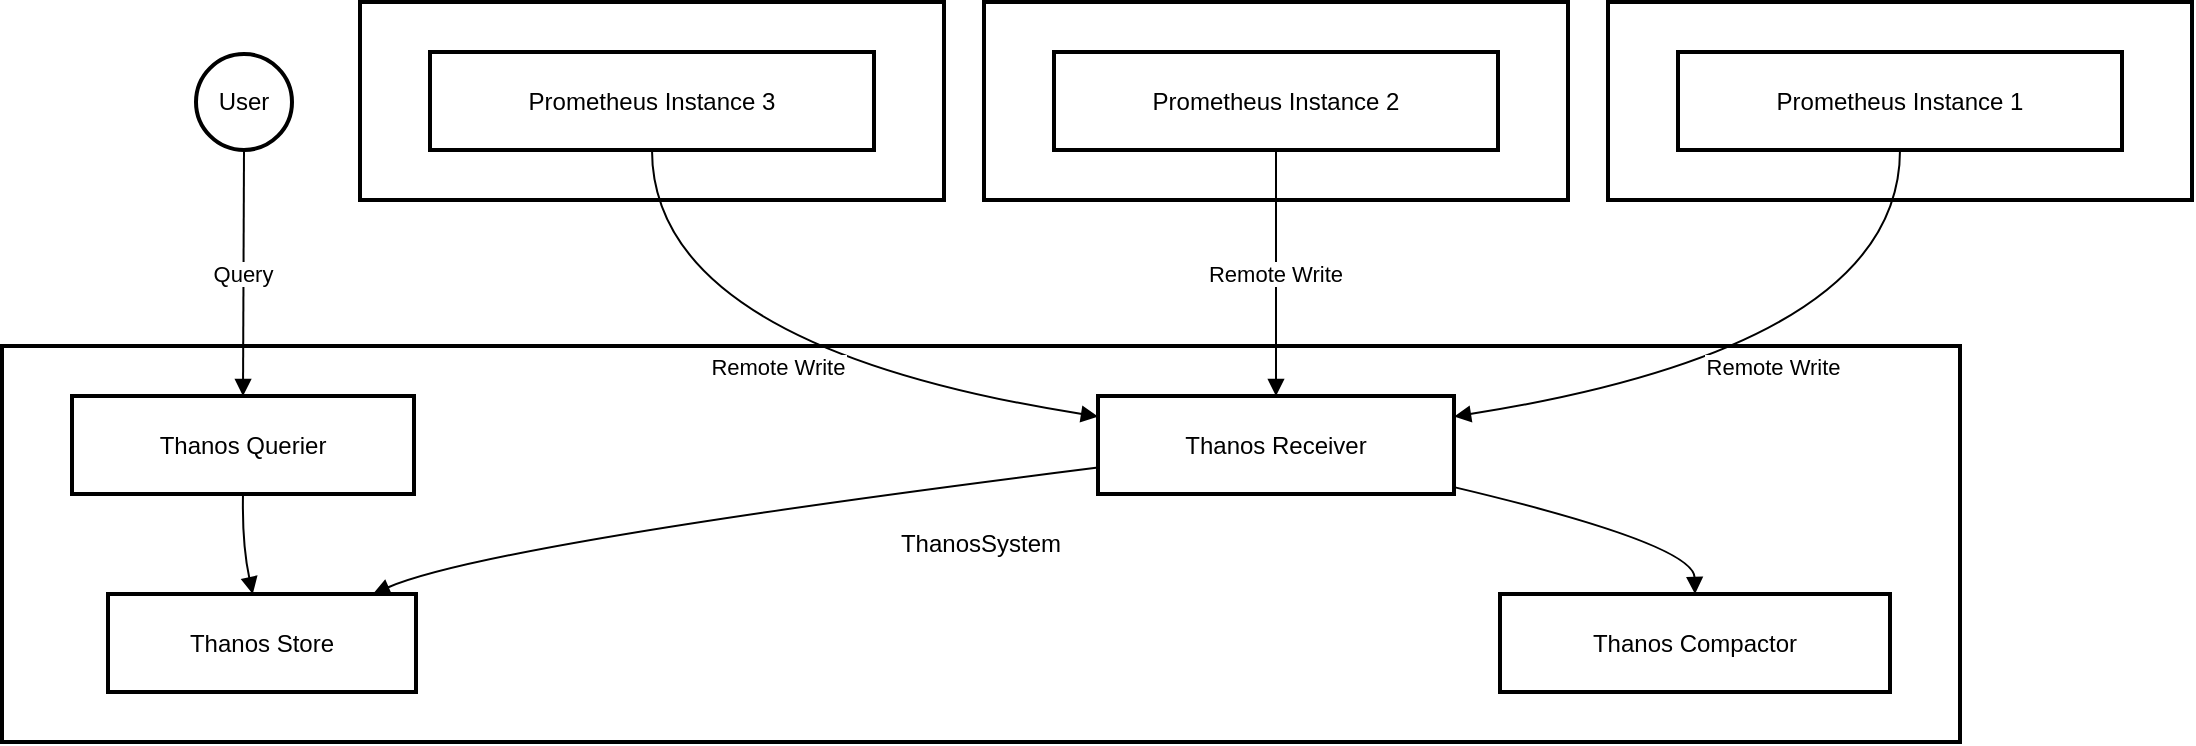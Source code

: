 <mxfile version="24.7.17" pages="2">
  <diagram name="Sayfa -1" id="PsVq8-ElahzUD-6RaqGa">
    <mxGraphModel dx="1434" dy="772" grid="1" gridSize="10" guides="1" tooltips="1" connect="1" arrows="1" fold="1" page="1" pageScale="1" pageWidth="827" pageHeight="1169" math="0" shadow="0">
      <root>
        <mxCell id="0" />
        <mxCell id="1" parent="0" />
        <mxCell id="7o-heDooIHv9uAz7r70r-1" value="ThanosSystem" style="whiteSpace=wrap;strokeWidth=2;" vertex="1" parent="1">
          <mxGeometry x="20" y="192" width="979" height="198" as="geometry" />
        </mxCell>
        <mxCell id="7o-heDooIHv9uAz7r70r-2" value="Cluster3" style="whiteSpace=wrap;strokeWidth=2;" vertex="1" parent="1">
          <mxGeometry x="199" y="20" width="292" height="99" as="geometry" />
        </mxCell>
        <mxCell id="7o-heDooIHv9uAz7r70r-3" value="Cluster2" style="whiteSpace=wrap;strokeWidth=2;" vertex="1" parent="1">
          <mxGeometry x="511" y="20" width="292" height="99" as="geometry" />
        </mxCell>
        <mxCell id="7o-heDooIHv9uAz7r70r-4" value="Cluster1" style="whiteSpace=wrap;strokeWidth=2;" vertex="1" parent="1">
          <mxGeometry x="823" y="20" width="292" height="99" as="geometry" />
        </mxCell>
        <mxCell id="7o-heDooIHv9uAz7r70r-5" value="Prometheus Instance 1" style="whiteSpace=wrap;strokeWidth=2;" vertex="1" parent="1">
          <mxGeometry x="858" y="45" width="222" height="49" as="geometry" />
        </mxCell>
        <mxCell id="7o-heDooIHv9uAz7r70r-6" value="Prometheus Instance 2" style="whiteSpace=wrap;strokeWidth=2;" vertex="1" parent="1">
          <mxGeometry x="546" y="45" width="222" height="49" as="geometry" />
        </mxCell>
        <mxCell id="7o-heDooIHv9uAz7r70r-7" value="Prometheus Instance 3" style="whiteSpace=wrap;strokeWidth=2;" vertex="1" parent="1">
          <mxGeometry x="234" y="45" width="222" height="49" as="geometry" />
        </mxCell>
        <mxCell id="7o-heDooIHv9uAz7r70r-8" value="Thanos Receiver" style="whiteSpace=wrap;strokeWidth=2;" vertex="1" parent="1">
          <mxGeometry x="568" y="217" width="178" height="49" as="geometry" />
        </mxCell>
        <mxCell id="7o-heDooIHv9uAz7r70r-9" value="Thanos Store" style="whiteSpace=wrap;strokeWidth=2;" vertex="1" parent="1">
          <mxGeometry x="73" y="316" width="154" height="49" as="geometry" />
        </mxCell>
        <mxCell id="7o-heDooIHv9uAz7r70r-10" value="Thanos Compactor" style="whiteSpace=wrap;strokeWidth=2;" vertex="1" parent="1">
          <mxGeometry x="769" y="316" width="195" height="49" as="geometry" />
        </mxCell>
        <mxCell id="7o-heDooIHv9uAz7r70r-11" value="Thanos Querier" style="whiteSpace=wrap;strokeWidth=2;" vertex="1" parent="1">
          <mxGeometry x="55" y="217" width="171" height="49" as="geometry" />
        </mxCell>
        <mxCell id="7o-heDooIHv9uAz7r70r-12" value="User" style="ellipse;aspect=fixed;strokeWidth=2;whiteSpace=wrap;" vertex="1" parent="1">
          <mxGeometry x="117" y="46" width="48" height="48" as="geometry" />
        </mxCell>
        <mxCell id="7o-heDooIHv9uAz7r70r-13" value="Remote Write" style="curved=1;startArrow=none;endArrow=block;exitX=0.5;exitY=1;entryX=1;entryY=0.21;rounded=0;" edge="1" parent="1" source="7o-heDooIHv9uAz7r70r-5" target="7o-heDooIHv9uAz7r70r-8">
          <mxGeometry relative="1" as="geometry">
            <Array as="points">
              <mxPoint x="969" y="192" />
            </Array>
          </mxGeometry>
        </mxCell>
        <mxCell id="7o-heDooIHv9uAz7r70r-14" value="Remote Write" style="curved=1;startArrow=none;endArrow=block;exitX=0.5;exitY=1;entryX=0.5;entryY=0;rounded=0;" edge="1" parent="1" source="7o-heDooIHv9uAz7r70r-6" target="7o-heDooIHv9uAz7r70r-8">
          <mxGeometry relative="1" as="geometry">
            <Array as="points" />
          </mxGeometry>
        </mxCell>
        <mxCell id="7o-heDooIHv9uAz7r70r-15" value="Remote Write" style="curved=1;startArrow=none;endArrow=block;exitX=0.5;exitY=1;entryX=0;entryY=0.21;rounded=0;" edge="1" parent="1" source="7o-heDooIHv9uAz7r70r-7" target="7o-heDooIHv9uAz7r70r-8">
          <mxGeometry relative="1" as="geometry">
            <Array as="points">
              <mxPoint x="345" y="192" />
            </Array>
          </mxGeometry>
        </mxCell>
        <mxCell id="7o-heDooIHv9uAz7r70r-16" value="" style="curved=1;startArrow=none;endArrow=block;exitX=0;exitY=0.73;entryX=0.86;entryY=0;rounded=0;" edge="1" parent="1" source="7o-heDooIHv9uAz7r70r-8" target="7o-heDooIHv9uAz7r70r-9">
          <mxGeometry relative="1" as="geometry">
            <Array as="points">
              <mxPoint x="263" y="291" />
            </Array>
          </mxGeometry>
        </mxCell>
        <mxCell id="7o-heDooIHv9uAz7r70r-17" value="" style="curved=1;startArrow=none;endArrow=block;exitX=1;exitY=0.93;entryX=0.5;entryY=0;rounded=0;" edge="1" parent="1" source="7o-heDooIHv9uAz7r70r-8" target="7o-heDooIHv9uAz7r70r-10">
          <mxGeometry relative="1" as="geometry">
            <Array as="points">
              <mxPoint x="866" y="291" />
            </Array>
          </mxGeometry>
        </mxCell>
        <mxCell id="7o-heDooIHv9uAz7r70r-18" value="" style="curved=1;startArrow=none;endArrow=block;exitX=0.5;exitY=1;entryX=0.47;entryY=0;rounded=0;" edge="1" parent="1" source="7o-heDooIHv9uAz7r70r-11" target="7o-heDooIHv9uAz7r70r-9">
          <mxGeometry relative="1" as="geometry">
            <Array as="points">
              <mxPoint x="140" y="291" />
            </Array>
          </mxGeometry>
        </mxCell>
        <mxCell id="7o-heDooIHv9uAz7r70r-19" value="Query" style="curved=1;startArrow=none;endArrow=block;exitX=0.49;exitY=0.99;entryX=0.5;entryY=0;rounded=0;" edge="1" parent="1" source="7o-heDooIHv9uAz7r70r-12" target="7o-heDooIHv9uAz7r70r-11">
          <mxGeometry relative="1" as="geometry">
            <Array as="points" />
          </mxGeometry>
        </mxCell>
      </root>
    </mxGraphModel>
  </diagram>
  <diagram id="vYpHwXEInkblUBx4759K" name="Sayfa -3">
    <mxGraphModel dx="1050" dy="557" grid="1" gridSize="10" guides="1" tooltips="1" connect="1" arrows="1" fold="1" page="1" pageScale="1" pageWidth="827" pageHeight="1169" math="0" shadow="0">
      <root>
        <mxCell id="0" />
        <mxCell id="1" parent="0" />
      </root>
    </mxGraphModel>
  </diagram>
</mxfile>
